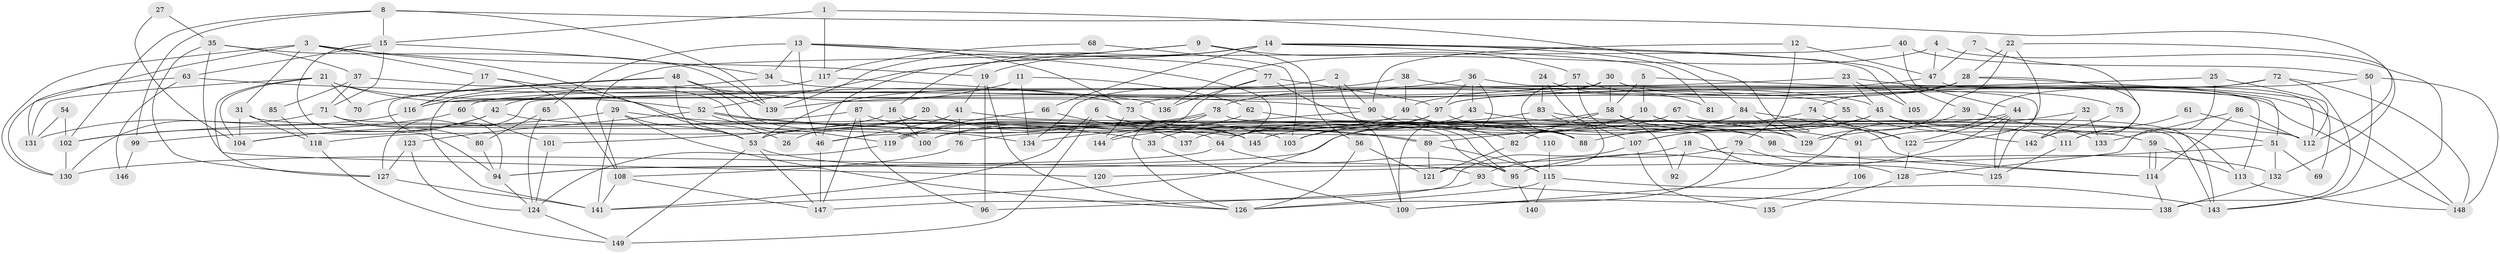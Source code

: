// coarse degree distribution, {8: 0.08888888888888889, 4: 0.2222222222222222, 9: 0.03333333333333333, 5: 0.25555555555555554, 3: 0.12222222222222222, 6: 0.17777777777777778, 11: 0.011111111111111112, 2: 0.044444444444444446, 7: 0.044444444444444446}
// Generated by graph-tools (version 1.1) at 2025/37/03/04/25 23:37:04]
// undirected, 149 vertices, 298 edges
graph export_dot {
  node [color=gray90,style=filled];
  1;
  2;
  3;
  4;
  5;
  6;
  7;
  8;
  9;
  10;
  11;
  12;
  13;
  14;
  15;
  16;
  17;
  18;
  19;
  20;
  21;
  22;
  23;
  24;
  25;
  26;
  27;
  28;
  29;
  30;
  31;
  32;
  33;
  34;
  35;
  36;
  37;
  38;
  39;
  40;
  41;
  42;
  43;
  44;
  45;
  46;
  47;
  48;
  49;
  50;
  51;
  52;
  53;
  54;
  55;
  56;
  57;
  58;
  59;
  60;
  61;
  62;
  63;
  64;
  65;
  66;
  67;
  68;
  69;
  70;
  71;
  72;
  73;
  74;
  75;
  76;
  77;
  78;
  79;
  80;
  81;
  82;
  83;
  84;
  85;
  86;
  87;
  88;
  89;
  90;
  91;
  92;
  93;
  94;
  95;
  96;
  97;
  98;
  99;
  100;
  101;
  102;
  103;
  104;
  105;
  106;
  107;
  108;
  109;
  110;
  111;
  112;
  113;
  114;
  115;
  116;
  117;
  118;
  119;
  120;
  121;
  122;
  123;
  124;
  125;
  126;
  127;
  128;
  129;
  130;
  131;
  132;
  133;
  134;
  135;
  136;
  137;
  138;
  139;
  140;
  141;
  142;
  143;
  144;
  145;
  146;
  147;
  148;
  149;
  1 -- 89;
  1 -- 15;
  1 -- 117;
  2 -- 53;
  2 -- 109;
  2 -- 90;
  3 -- 53;
  3 -- 131;
  3 -- 17;
  3 -- 19;
  3 -- 31;
  3 -- 130;
  4 -- 143;
  4 -- 47;
  4 -- 136;
  5 -- 10;
  5 -- 148;
  5 -- 58;
  6 -- 141;
  6 -- 149;
  6 -- 95;
  6 -- 98;
  7 -- 142;
  7 -- 47;
  8 -- 15;
  8 -- 102;
  8 -- 99;
  8 -- 112;
  8 -- 139;
  9 -- 46;
  9 -- 139;
  9 -- 56;
  9 -- 57;
  10 -- 122;
  10 -- 64;
  10 -- 46;
  10 -- 114;
  11 -- 42;
  11 -- 134;
  11 -- 62;
  12 -- 79;
  12 -- 90;
  12 -- 47;
  13 -- 34;
  13 -- 73;
  13 -- 33;
  13 -- 46;
  13 -- 65;
  13 -- 77;
  14 -- 52;
  14 -- 19;
  14 -- 16;
  14 -- 39;
  14 -- 66;
  14 -- 81;
  14 -- 84;
  14 -- 105;
  15 -- 94;
  15 -- 34;
  15 -- 63;
  15 -- 71;
  16 -- 95;
  16 -- 100;
  16 -- 101;
  17 -- 108;
  17 -- 26;
  17 -- 116;
  18 -- 132;
  18 -- 130;
  18 -- 92;
  19 -- 41;
  19 -- 96;
  19 -- 126;
  20 -- 88;
  20 -- 145;
  20 -- 26;
  20 -- 118;
  21 -- 127;
  21 -- 52;
  21 -- 70;
  21 -- 73;
  21 -- 104;
  21 -- 131;
  22 -- 122;
  22 -- 129;
  22 -- 28;
  22 -- 132;
  23 -- 127;
  23 -- 51;
  23 -- 45;
  23 -- 105;
  24 -- 83;
  24 -- 107;
  24 -- 81;
  25 -- 128;
  25 -- 112;
  25 -- 73;
  27 -- 104;
  27 -- 35;
  28 -- 78;
  28 -- 69;
  28 -- 74;
  28 -- 111;
  28 -- 116;
  29 -- 104;
  29 -- 126;
  29 -- 33;
  29 -- 53;
  29 -- 141;
  30 -- 58;
  30 -- 116;
  30 -- 88;
  30 -- 113;
  30 -- 148;
  31 -- 118;
  31 -- 104;
  31 -- 112;
  32 -- 133;
  32 -- 129;
  32 -- 142;
  33 -- 109;
  34 -- 116;
  34 -- 55;
  35 -- 139;
  35 -- 37;
  35 -- 120;
  35 -- 127;
  36 -- 125;
  36 -- 97;
  36 -- 43;
  36 -- 109;
  36 -- 139;
  37 -- 100;
  37 -- 71;
  37 -- 85;
  38 -- 49;
  38 -- 134;
  38 -- 45;
  39 -- 109;
  39 -- 133;
  40 -- 50;
  40 -- 108;
  40 -- 44;
  41 -- 98;
  41 -- 46;
  41 -- 76;
  42 -- 104;
  42 -- 64;
  42 -- 99;
  43 -- 129;
  43 -- 137;
  44 -- 95;
  44 -- 94;
  44 -- 122;
  44 -- 125;
  45 -- 51;
  45 -- 107;
  45 -- 142;
  45 -- 145;
  46 -- 147;
  47 -- 112;
  47 -- 49;
  48 -- 139;
  48 -- 53;
  48 -- 70;
  48 -- 94;
  48 -- 134;
  49 -- 88;
  49 -- 53;
  50 -- 148;
  50 -- 97;
  50 -- 143;
  51 -- 132;
  51 -- 69;
  51 -- 120;
  52 -- 89;
  52 -- 89;
  52 -- 123;
  52 -- 119;
  53 -- 93;
  53 -- 147;
  53 -- 149;
  54 -- 131;
  54 -- 102;
  55 -- 59;
  55 -- 107;
  56 -- 126;
  56 -- 121;
  57 -- 60;
  57 -- 75;
  57 -- 129;
  58 -- 82;
  58 -- 64;
  58 -- 91;
  58 -- 92;
  59 -- 113;
  59 -- 114;
  59 -- 114;
  60 -- 101;
  60 -- 102;
  61 -- 112;
  61 -- 111;
  62 -- 100;
  62 -- 115;
  63 -- 130;
  63 -- 90;
  63 -- 146;
  64 -- 94;
  64 -- 95;
  65 -- 124;
  65 -- 80;
  66 -- 119;
  66 -- 137;
  67 -- 76;
  67 -- 143;
  68 -- 117;
  68 -- 103;
  71 -- 80;
  71 -- 128;
  71 -- 130;
  72 -- 138;
  72 -- 97;
  72 -- 91;
  72 -- 148;
  73 -- 144;
  73 -- 145;
  74 -- 122;
  74 -- 88;
  75 -- 142;
  76 -- 108;
  77 -- 144;
  77 -- 82;
  77 -- 97;
  77 -- 136;
  78 -- 143;
  78 -- 119;
  78 -- 119;
  78 -- 126;
  79 -- 125;
  79 -- 126;
  79 -- 93;
  80 -- 94;
  82 -- 121;
  83 -- 113;
  83 -- 121;
  83 -- 144;
  84 -- 141;
  84 -- 103;
  84 -- 122;
  84 -- 129;
  85 -- 118;
  86 -- 114;
  86 -- 112;
  86 -- 133;
  87 -- 96;
  87 -- 147;
  87 -- 102;
  87 -- 103;
  89 -- 115;
  89 -- 121;
  90 -- 111;
  90 -- 134;
  91 -- 106;
  93 -- 96;
  93 -- 138;
  94 -- 124;
  95 -- 140;
  97 -- 103;
  97 -- 100;
  97 -- 110;
  98 -- 114;
  99 -- 146;
  101 -- 124;
  102 -- 130;
  106 -- 109;
  107 -- 147;
  107 -- 135;
  108 -- 141;
  108 -- 147;
  110 -- 115;
  111 -- 125;
  113 -- 148;
  114 -- 138;
  115 -- 126;
  115 -- 140;
  115 -- 143;
  116 -- 131;
  117 -- 136;
  117 -- 141;
  118 -- 149;
  119 -- 124;
  122 -- 128;
  123 -- 127;
  123 -- 124;
  124 -- 149;
  127 -- 141;
  128 -- 135;
  132 -- 138;
}
